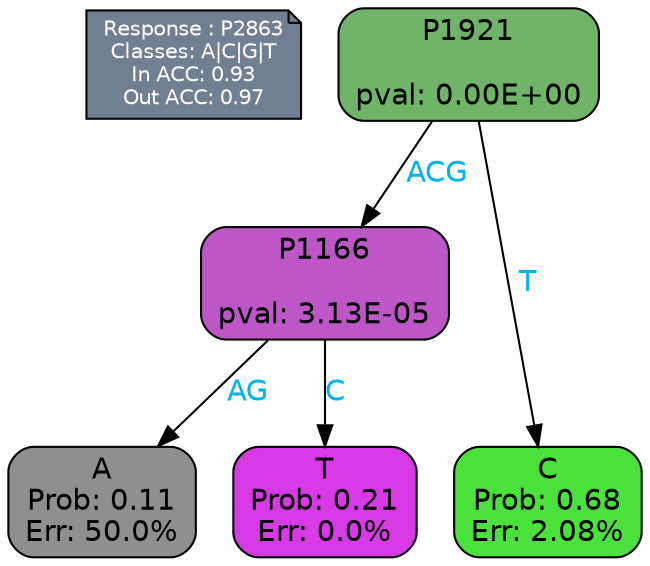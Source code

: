 digraph Tree {
node [shape=box, style="filled, rounded", color="black", fontname=helvetica] ;
graph [ranksep=equally, splines=polylines, bgcolor=transparent, dpi=600] ;
edge [fontname=helvetica] ;
LEGEND [label="Response : P2863
Classes: A|C|G|T
In ACC: 0.93
Out ACC: 0.97
",shape=note,align=left,style=filled,fillcolor="slategray",fontcolor="white",fontsize=10];1 [label="P1921

pval: 0.00E+00", fillcolor="#6fb469"] ;
2 [label="P1166

pval: 3.13E-05", fillcolor="#bd56c7"] ;
3 [label="A
Prob: 0.11
Err: 50.0%", fillcolor="#8f8f8f"] ;
4 [label="T
Prob: 0.21
Err: 0.0%", fillcolor="#d739e5"] ;
5 [label="C
Prob: 0.68
Err: 2.08%", fillcolor="#4ae13c"] ;
1 -> 2 [label="ACG",fontcolor=deepskyblue2] ;
1 -> 5 [label="T",fontcolor=deepskyblue2] ;
2 -> 3 [label="AG",fontcolor=deepskyblue2] ;
2 -> 4 [label="C",fontcolor=deepskyblue2] ;
{rank = same; 3;4;5;}{rank = same; LEGEND;1;}}